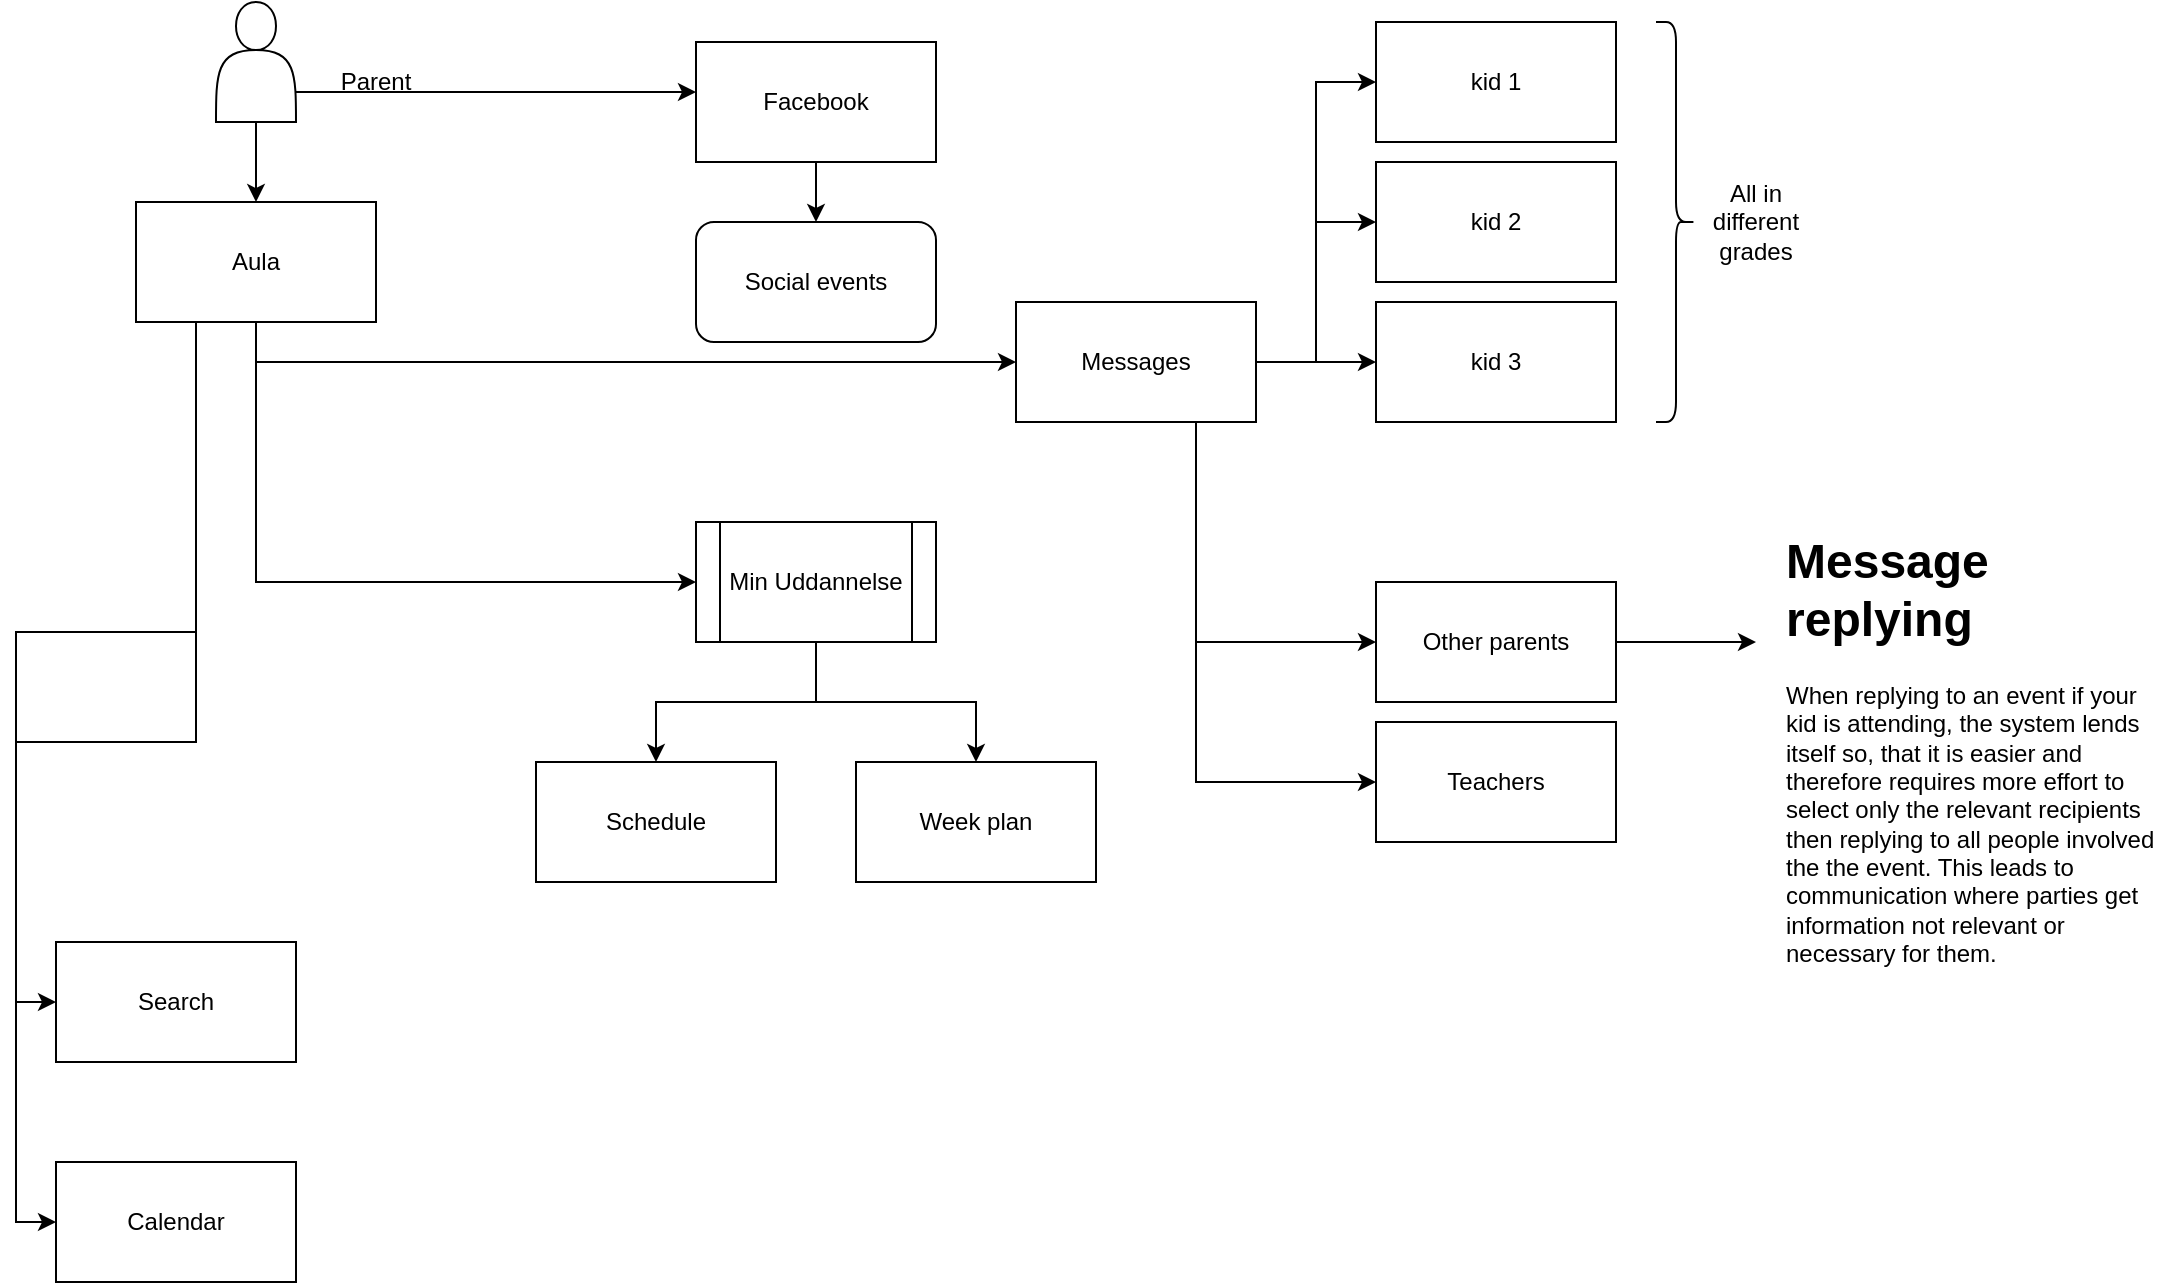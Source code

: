 <mxfile version="21.0.6" type="github">
  <diagram name="Page-1" id="0Cf3hwRxvx3X-OucF8Xf">
    <mxGraphModel dx="1360" dy="775" grid="1" gridSize="10" guides="1" tooltips="1" connect="1" arrows="1" fold="1" page="1" pageScale="1" pageWidth="827" pageHeight="1169" math="0" shadow="0">
      <root>
        <mxCell id="0" />
        <mxCell id="1" parent="0" />
        <mxCell id="fzm851p_M25pBIHe-S2H-3" style="edgeStyle=orthogonalEdgeStyle;rounded=0;orthogonalLoop=1;jettySize=auto;html=1;exitX=0.5;exitY=1;exitDx=0;exitDy=0;entryX=0;entryY=0.5;entryDx=0;entryDy=0;" edge="1" parent="1" source="fzm851p_M25pBIHe-S2H-1" target="fzm851p_M25pBIHe-S2H-2">
          <mxGeometry relative="1" as="geometry" />
        </mxCell>
        <mxCell id="fzm851p_M25pBIHe-S2H-30" style="edgeStyle=orthogonalEdgeStyle;rounded=0;orthogonalLoop=1;jettySize=auto;html=1;exitX=0.5;exitY=1;exitDx=0;exitDy=0;entryX=0;entryY=0.5;entryDx=0;entryDy=0;" edge="1" parent="1" source="fzm851p_M25pBIHe-S2H-1" target="fzm851p_M25pBIHe-S2H-29">
          <mxGeometry relative="1" as="geometry" />
        </mxCell>
        <mxCell id="fzm851p_M25pBIHe-S2H-41" style="edgeStyle=orthogonalEdgeStyle;rounded=0;orthogonalLoop=1;jettySize=auto;html=1;exitX=0.25;exitY=1;exitDx=0;exitDy=0;entryX=0;entryY=0.5;entryDx=0;entryDy=0;" edge="1" parent="1" source="fzm851p_M25pBIHe-S2H-1" target="fzm851p_M25pBIHe-S2H-39">
          <mxGeometry relative="1" as="geometry" />
        </mxCell>
        <mxCell id="fzm851p_M25pBIHe-S2H-42" style="edgeStyle=orthogonalEdgeStyle;rounded=0;orthogonalLoop=1;jettySize=auto;html=1;exitX=0.25;exitY=1;exitDx=0;exitDy=0;entryX=0;entryY=0.5;entryDx=0;entryDy=0;" edge="1" parent="1" source="fzm851p_M25pBIHe-S2H-1" target="fzm851p_M25pBIHe-S2H-27">
          <mxGeometry relative="1" as="geometry" />
        </mxCell>
        <mxCell id="fzm851p_M25pBIHe-S2H-1" value="Aula" style="rounded=0;whiteSpace=wrap;html=1;" vertex="1" parent="1">
          <mxGeometry x="80" y="120" width="120" height="60" as="geometry" />
        </mxCell>
        <mxCell id="fzm851p_M25pBIHe-S2H-12" style="edgeStyle=orthogonalEdgeStyle;rounded=0;orthogonalLoop=1;jettySize=auto;html=1;exitX=1;exitY=0.5;exitDx=0;exitDy=0;entryX=0;entryY=0.5;entryDx=0;entryDy=0;" edge="1" parent="1" source="fzm851p_M25pBIHe-S2H-2" target="fzm851p_M25pBIHe-S2H-5">
          <mxGeometry relative="1" as="geometry" />
        </mxCell>
        <mxCell id="fzm851p_M25pBIHe-S2H-13" style="edgeStyle=orthogonalEdgeStyle;rounded=0;orthogonalLoop=1;jettySize=auto;html=1;exitX=1;exitY=0.5;exitDx=0;exitDy=0;entryX=0;entryY=0.5;entryDx=0;entryDy=0;" edge="1" parent="1" source="fzm851p_M25pBIHe-S2H-2" target="fzm851p_M25pBIHe-S2H-6">
          <mxGeometry relative="1" as="geometry" />
        </mxCell>
        <mxCell id="fzm851p_M25pBIHe-S2H-14" style="edgeStyle=orthogonalEdgeStyle;rounded=0;orthogonalLoop=1;jettySize=auto;html=1;exitX=1;exitY=0.5;exitDx=0;exitDy=0;" edge="1" parent="1" source="fzm851p_M25pBIHe-S2H-2" target="fzm851p_M25pBIHe-S2H-7">
          <mxGeometry relative="1" as="geometry" />
        </mxCell>
        <mxCell id="fzm851p_M25pBIHe-S2H-15" style="edgeStyle=orthogonalEdgeStyle;rounded=0;orthogonalLoop=1;jettySize=auto;html=1;exitX=0.75;exitY=1;exitDx=0;exitDy=0;entryX=0;entryY=0.5;entryDx=0;entryDy=0;" edge="1" parent="1" source="fzm851p_M25pBIHe-S2H-2" target="fzm851p_M25pBIHe-S2H-8">
          <mxGeometry relative="1" as="geometry" />
        </mxCell>
        <mxCell id="fzm851p_M25pBIHe-S2H-16" style="edgeStyle=orthogonalEdgeStyle;rounded=0;orthogonalLoop=1;jettySize=auto;html=1;exitX=0.75;exitY=1;exitDx=0;exitDy=0;entryX=0;entryY=0.5;entryDx=0;entryDy=0;" edge="1" parent="1" source="fzm851p_M25pBIHe-S2H-2" target="fzm851p_M25pBIHe-S2H-9">
          <mxGeometry relative="1" as="geometry" />
        </mxCell>
        <mxCell id="fzm851p_M25pBIHe-S2H-2" value="Messages" style="rounded=0;whiteSpace=wrap;html=1;" vertex="1" parent="1">
          <mxGeometry x="520" y="170" width="120" height="60" as="geometry" />
        </mxCell>
        <mxCell id="fzm851p_M25pBIHe-S2H-5" value="kid 1" style="rounded=0;whiteSpace=wrap;html=1;" vertex="1" parent="1">
          <mxGeometry x="700" y="30" width="120" height="60" as="geometry" />
        </mxCell>
        <mxCell id="fzm851p_M25pBIHe-S2H-6" value="kid 2" style="rounded=0;whiteSpace=wrap;html=1;" vertex="1" parent="1">
          <mxGeometry x="700" y="100" width="120" height="60" as="geometry" />
        </mxCell>
        <mxCell id="fzm851p_M25pBIHe-S2H-7" value="kid 3" style="rounded=0;whiteSpace=wrap;html=1;" vertex="1" parent="1">
          <mxGeometry x="700" y="170" width="120" height="60" as="geometry" />
        </mxCell>
        <mxCell id="fzm851p_M25pBIHe-S2H-21" style="edgeStyle=orthogonalEdgeStyle;rounded=0;orthogonalLoop=1;jettySize=auto;html=1;exitX=1;exitY=0.5;exitDx=0;exitDy=0;" edge="1" parent="1" source="fzm851p_M25pBIHe-S2H-8">
          <mxGeometry relative="1" as="geometry">
            <mxPoint x="890" y="340" as="targetPoint" />
            <Array as="points" />
          </mxGeometry>
        </mxCell>
        <mxCell id="fzm851p_M25pBIHe-S2H-8" value="Other parents" style="rounded=0;whiteSpace=wrap;html=1;" vertex="1" parent="1">
          <mxGeometry x="700" y="310" width="120" height="60" as="geometry" />
        </mxCell>
        <mxCell id="fzm851p_M25pBIHe-S2H-9" value="Teachers" style="rounded=0;whiteSpace=wrap;html=1;" vertex="1" parent="1">
          <mxGeometry x="700" y="380" width="120" height="60" as="geometry" />
        </mxCell>
        <mxCell id="fzm851p_M25pBIHe-S2H-11" style="edgeStyle=orthogonalEdgeStyle;rounded=0;orthogonalLoop=1;jettySize=auto;html=1;exitX=0.5;exitY=1;exitDx=0;exitDy=0;entryX=0.5;entryY=0;entryDx=0;entryDy=0;" edge="1" parent="1" source="fzm851p_M25pBIHe-S2H-10" target="fzm851p_M25pBIHe-S2H-1">
          <mxGeometry relative="1" as="geometry" />
        </mxCell>
        <mxCell id="fzm851p_M25pBIHe-S2H-43" style="edgeStyle=orthogonalEdgeStyle;rounded=0;orthogonalLoop=1;jettySize=auto;html=1;exitX=1;exitY=0.75;exitDx=0;exitDy=0;" edge="1" parent="1" source="fzm851p_M25pBIHe-S2H-10">
          <mxGeometry relative="1" as="geometry">
            <mxPoint x="360" y="65" as="targetPoint" />
          </mxGeometry>
        </mxCell>
        <mxCell id="fzm851p_M25pBIHe-S2H-10" value="" style="shape=actor;whiteSpace=wrap;html=1;" vertex="1" parent="1">
          <mxGeometry x="120" y="20" width="40" height="60" as="geometry" />
        </mxCell>
        <mxCell id="fzm851p_M25pBIHe-S2H-17" value="" style="shape=curlyBracket;whiteSpace=wrap;html=1;rounded=1;flipH=1;labelPosition=right;verticalLabelPosition=middle;align=left;verticalAlign=middle;" vertex="1" parent="1">
          <mxGeometry x="840" y="30" width="20" height="200" as="geometry" />
        </mxCell>
        <mxCell id="fzm851p_M25pBIHe-S2H-18" value="All in different grades" style="text;html=1;strokeColor=none;fillColor=none;align=center;verticalAlign=middle;whiteSpace=wrap;rounded=0;" vertex="1" parent="1">
          <mxGeometry x="860" y="115" width="60" height="30" as="geometry" />
        </mxCell>
        <mxCell id="fzm851p_M25pBIHe-S2H-26" value="&lt;h1&gt;Message replying&lt;/h1&gt;&lt;div&gt;When replying to an event if your kid is attending, the system lends itself so, that it is easier and therefore requires more effort to select only the relevant recipients&lt;/div&gt;&lt;div&gt;then replying to all people involved the the event. This leads to communication where parties get information not relevant or necessary for them.&lt;/div&gt;" style="text;html=1;strokeColor=none;fillColor=none;spacing=5;spacingTop=-20;whiteSpace=wrap;overflow=hidden;rounded=0;" vertex="1" parent="1">
          <mxGeometry x="900" y="280" width="200" height="230" as="geometry" />
        </mxCell>
        <mxCell id="fzm851p_M25pBIHe-S2H-27" value="Calendar" style="rounded=0;whiteSpace=wrap;html=1;" vertex="1" parent="1">
          <mxGeometry x="40" y="600" width="120" height="60" as="geometry" />
        </mxCell>
        <mxCell id="fzm851p_M25pBIHe-S2H-28" value="Week plan" style="rounded=0;whiteSpace=wrap;html=1;" vertex="1" parent="1">
          <mxGeometry x="440" y="400" width="120" height="60" as="geometry" />
        </mxCell>
        <mxCell id="fzm851p_M25pBIHe-S2H-36" style="edgeStyle=orthogonalEdgeStyle;rounded=0;orthogonalLoop=1;jettySize=auto;html=1;exitX=0.5;exitY=1;exitDx=0;exitDy=0;" edge="1" parent="1" source="fzm851p_M25pBIHe-S2H-29" target="fzm851p_M25pBIHe-S2H-35">
          <mxGeometry relative="1" as="geometry" />
        </mxCell>
        <mxCell id="fzm851p_M25pBIHe-S2H-37" style="edgeStyle=orthogonalEdgeStyle;rounded=0;orthogonalLoop=1;jettySize=auto;html=1;exitX=0.5;exitY=1;exitDx=0;exitDy=0;entryX=0.5;entryY=0;entryDx=0;entryDy=0;" edge="1" parent="1" source="fzm851p_M25pBIHe-S2H-29" target="fzm851p_M25pBIHe-S2H-28">
          <mxGeometry relative="1" as="geometry" />
        </mxCell>
        <mxCell id="fzm851p_M25pBIHe-S2H-29" value="Min Uddannelse" style="shape=process;whiteSpace=wrap;html=1;backgroundOutline=1;" vertex="1" parent="1">
          <mxGeometry x="360" y="280" width="120" height="60" as="geometry" />
        </mxCell>
        <mxCell id="fzm851p_M25pBIHe-S2H-31" value="Parent" style="text;html=1;strokeColor=none;fillColor=none;align=center;verticalAlign=middle;whiteSpace=wrap;rounded=0;" vertex="1" parent="1">
          <mxGeometry x="170" y="45" width="60" height="30" as="geometry" />
        </mxCell>
        <mxCell id="fzm851p_M25pBIHe-S2H-35" value="Schedule" style="rounded=0;whiteSpace=wrap;html=1;" vertex="1" parent="1">
          <mxGeometry x="280" y="400" width="120" height="60" as="geometry" />
        </mxCell>
        <mxCell id="fzm851p_M25pBIHe-S2H-39" value="Search" style="rounded=0;whiteSpace=wrap;html=1;" vertex="1" parent="1">
          <mxGeometry x="40" y="490" width="120" height="60" as="geometry" />
        </mxCell>
        <mxCell id="fzm851p_M25pBIHe-S2H-46" style="edgeStyle=orthogonalEdgeStyle;rounded=0;orthogonalLoop=1;jettySize=auto;html=1;exitX=0.5;exitY=1;exitDx=0;exitDy=0;" edge="1" parent="1" source="fzm851p_M25pBIHe-S2H-44" target="fzm851p_M25pBIHe-S2H-45">
          <mxGeometry relative="1" as="geometry" />
        </mxCell>
        <mxCell id="fzm851p_M25pBIHe-S2H-44" value="Facebook" style="rounded=0;whiteSpace=wrap;html=1;" vertex="1" parent="1">
          <mxGeometry x="360" y="40" width="120" height="60" as="geometry" />
        </mxCell>
        <mxCell id="fzm851p_M25pBIHe-S2H-45" value="Social events" style="rounded=1;whiteSpace=wrap;html=1;" vertex="1" parent="1">
          <mxGeometry x="360" y="130" width="120" height="60" as="geometry" />
        </mxCell>
      </root>
    </mxGraphModel>
  </diagram>
</mxfile>
